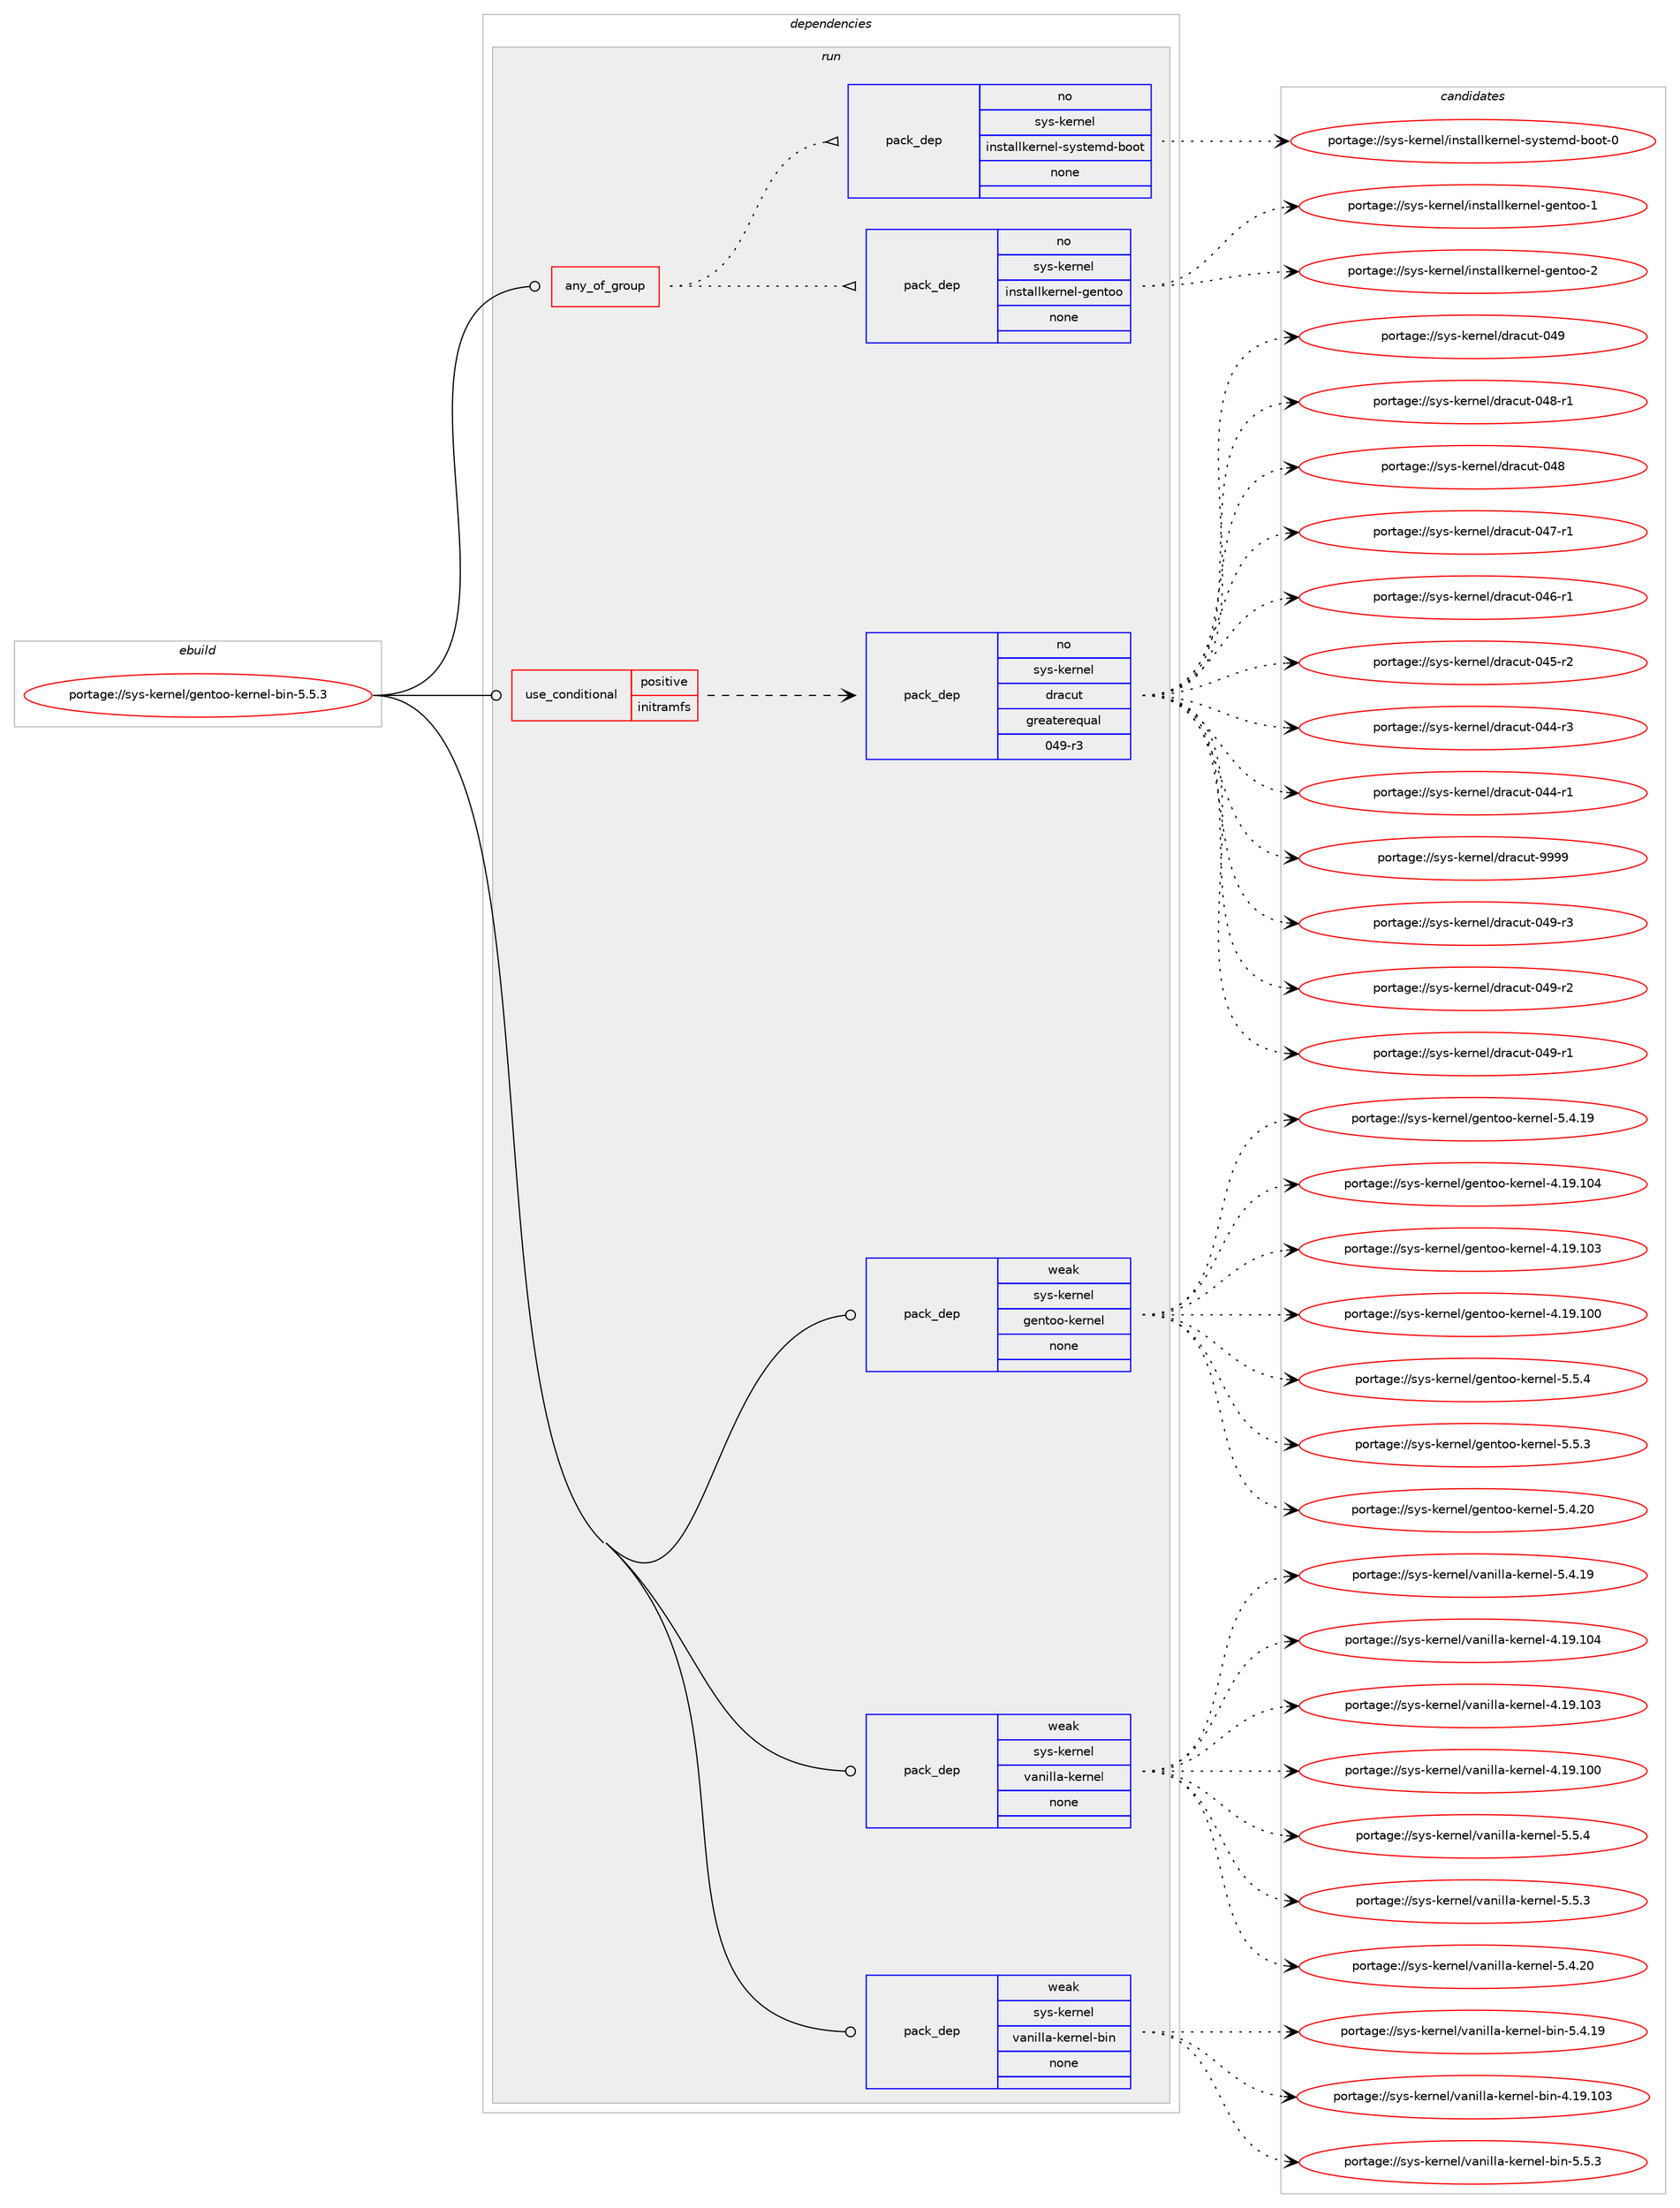 digraph prolog {

# *************
# Graph options
# *************

newrank=true;
concentrate=true;
compound=true;
graph [rankdir=LR,fontname=Helvetica,fontsize=10,ranksep=1.5];#, ranksep=2.5, nodesep=0.2];
edge  [arrowhead=vee];
node  [fontname=Helvetica,fontsize=10];

# **********
# The ebuild
# **********

subgraph cluster_leftcol {
color=gray;
rank=same;
label=<<i>ebuild</i>>;
id [label="portage://sys-kernel/gentoo-kernel-bin-5.5.3", color=red, width=4, href="../sys-kernel/gentoo-kernel-bin-5.5.3.svg"];
}

# ****************
# The dependencies
# ****************

subgraph cluster_midcol {
color=gray;
label=<<i>dependencies</i>>;
subgraph cluster_compile {
fillcolor="#eeeeee";
style=filled;
label=<<i>compile</i>>;
}
subgraph cluster_compileandrun {
fillcolor="#eeeeee";
style=filled;
label=<<i>compile and run</i>>;
}
subgraph cluster_run {
fillcolor="#eeeeee";
style=filled;
label=<<i>run</i>>;
subgraph any941 {
dependency44582 [label=<<TABLE BORDER="0" CELLBORDER="1" CELLSPACING="0" CELLPADDING="4"><TR><TD CELLPADDING="10">any_of_group</TD></TR></TABLE>>, shape=none, color=red];subgraph pack34967 {
dependency44583 [label=<<TABLE BORDER="0" CELLBORDER="1" CELLSPACING="0" CELLPADDING="4" WIDTH="220"><TR><TD ROWSPAN="6" CELLPADDING="30">pack_dep</TD></TR><TR><TD WIDTH="110">no</TD></TR><TR><TD>sys-kernel</TD></TR><TR><TD>installkernel-gentoo</TD></TR><TR><TD>none</TD></TR><TR><TD></TD></TR></TABLE>>, shape=none, color=blue];
}
dependency44582:e -> dependency44583:w [weight=20,style="dotted",arrowhead="oinv"];
subgraph pack34968 {
dependency44584 [label=<<TABLE BORDER="0" CELLBORDER="1" CELLSPACING="0" CELLPADDING="4" WIDTH="220"><TR><TD ROWSPAN="6" CELLPADDING="30">pack_dep</TD></TR><TR><TD WIDTH="110">no</TD></TR><TR><TD>sys-kernel</TD></TR><TR><TD>installkernel-systemd-boot</TD></TR><TR><TD>none</TD></TR><TR><TD></TD></TR></TABLE>>, shape=none, color=blue];
}
dependency44582:e -> dependency44584:w [weight=20,style="dotted",arrowhead="oinv"];
}
id:e -> dependency44582:w [weight=20,style="solid",arrowhead="odot"];
subgraph cond8614 {
dependency44585 [label=<<TABLE BORDER="0" CELLBORDER="1" CELLSPACING="0" CELLPADDING="4"><TR><TD ROWSPAN="3" CELLPADDING="10">use_conditional</TD></TR><TR><TD>positive</TD></TR><TR><TD>initramfs</TD></TR></TABLE>>, shape=none, color=red];
subgraph pack34969 {
dependency44586 [label=<<TABLE BORDER="0" CELLBORDER="1" CELLSPACING="0" CELLPADDING="4" WIDTH="220"><TR><TD ROWSPAN="6" CELLPADDING="30">pack_dep</TD></TR><TR><TD WIDTH="110">no</TD></TR><TR><TD>sys-kernel</TD></TR><TR><TD>dracut</TD></TR><TR><TD>greaterequal</TD></TR><TR><TD>049-r3</TD></TR></TABLE>>, shape=none, color=blue];
}
dependency44585:e -> dependency44586:w [weight=20,style="dashed",arrowhead="vee"];
}
id:e -> dependency44585:w [weight=20,style="solid",arrowhead="odot"];
subgraph pack34970 {
dependency44587 [label=<<TABLE BORDER="0" CELLBORDER="1" CELLSPACING="0" CELLPADDING="4" WIDTH="220"><TR><TD ROWSPAN="6" CELLPADDING="30">pack_dep</TD></TR><TR><TD WIDTH="110">weak</TD></TR><TR><TD>sys-kernel</TD></TR><TR><TD>gentoo-kernel</TD></TR><TR><TD>none</TD></TR><TR><TD></TD></TR></TABLE>>, shape=none, color=blue];
}
id:e -> dependency44587:w [weight=20,style="solid",arrowhead="odot"];
subgraph pack34971 {
dependency44588 [label=<<TABLE BORDER="0" CELLBORDER="1" CELLSPACING="0" CELLPADDING="4" WIDTH="220"><TR><TD ROWSPAN="6" CELLPADDING="30">pack_dep</TD></TR><TR><TD WIDTH="110">weak</TD></TR><TR><TD>sys-kernel</TD></TR><TR><TD>vanilla-kernel</TD></TR><TR><TD>none</TD></TR><TR><TD></TD></TR></TABLE>>, shape=none, color=blue];
}
id:e -> dependency44588:w [weight=20,style="solid",arrowhead="odot"];
subgraph pack34972 {
dependency44589 [label=<<TABLE BORDER="0" CELLBORDER="1" CELLSPACING="0" CELLPADDING="4" WIDTH="220"><TR><TD ROWSPAN="6" CELLPADDING="30">pack_dep</TD></TR><TR><TD WIDTH="110">weak</TD></TR><TR><TD>sys-kernel</TD></TR><TR><TD>vanilla-kernel-bin</TD></TR><TR><TD>none</TD></TR><TR><TD></TD></TR></TABLE>>, shape=none, color=blue];
}
id:e -> dependency44589:w [weight=20,style="solid",arrowhead="odot"];
}
}

# **************
# The candidates
# **************

subgraph cluster_choices {
rank=same;
color=gray;
label=<<i>candidates</i>>;

subgraph choice34967 {
color=black;
nodesep=1;
choice115121115451071011141101011084710511011511697108108107101114110101108451031011101161111114550 [label="portage://sys-kernel/installkernel-gentoo-2", color=red, width=4,href="../sys-kernel/installkernel-gentoo-2.svg"];
choice115121115451071011141101011084710511011511697108108107101114110101108451031011101161111114549 [label="portage://sys-kernel/installkernel-gentoo-1", color=red, width=4,href="../sys-kernel/installkernel-gentoo-1.svg"];
dependency44583:e -> choice115121115451071011141101011084710511011511697108108107101114110101108451031011101161111114550:w [style=dotted,weight="100"];
dependency44583:e -> choice115121115451071011141101011084710511011511697108108107101114110101108451031011101161111114549:w [style=dotted,weight="100"];
}
subgraph choice34968 {
color=black;
nodesep=1;
choice1151211154510710111411010110847105110115116971081081071011141101011084511512111511610110910045981111111164548 [label="portage://sys-kernel/installkernel-systemd-boot-0", color=red, width=4,href="../sys-kernel/installkernel-systemd-boot-0.svg"];
dependency44584:e -> choice1151211154510710111411010110847105110115116971081081071011141101011084511512111511610110910045981111111164548:w [style=dotted,weight="100"];
}
subgraph choice34969 {
color=black;
nodesep=1;
choice115121115451071011141101011084710011497991171164557575757 [label="portage://sys-kernel/dracut-9999", color=red, width=4,href="../sys-kernel/dracut-9999.svg"];
choice11512111545107101114110101108471001149799117116454852574511451 [label="portage://sys-kernel/dracut-049-r3", color=red, width=4,href="../sys-kernel/dracut-049-r3.svg"];
choice11512111545107101114110101108471001149799117116454852574511450 [label="portage://sys-kernel/dracut-049-r2", color=red, width=4,href="../sys-kernel/dracut-049-r2.svg"];
choice11512111545107101114110101108471001149799117116454852574511449 [label="portage://sys-kernel/dracut-049-r1", color=red, width=4,href="../sys-kernel/dracut-049-r1.svg"];
choice1151211154510710111411010110847100114979911711645485257 [label="portage://sys-kernel/dracut-049", color=red, width=4,href="../sys-kernel/dracut-049.svg"];
choice11512111545107101114110101108471001149799117116454852564511449 [label="portage://sys-kernel/dracut-048-r1", color=red, width=4,href="../sys-kernel/dracut-048-r1.svg"];
choice1151211154510710111411010110847100114979911711645485256 [label="portage://sys-kernel/dracut-048", color=red, width=4,href="../sys-kernel/dracut-048.svg"];
choice11512111545107101114110101108471001149799117116454852554511449 [label="portage://sys-kernel/dracut-047-r1", color=red, width=4,href="../sys-kernel/dracut-047-r1.svg"];
choice11512111545107101114110101108471001149799117116454852544511449 [label="portage://sys-kernel/dracut-046-r1", color=red, width=4,href="../sys-kernel/dracut-046-r1.svg"];
choice11512111545107101114110101108471001149799117116454852534511450 [label="portage://sys-kernel/dracut-045-r2", color=red, width=4,href="../sys-kernel/dracut-045-r2.svg"];
choice11512111545107101114110101108471001149799117116454852524511451 [label="portage://sys-kernel/dracut-044-r3", color=red, width=4,href="../sys-kernel/dracut-044-r3.svg"];
choice11512111545107101114110101108471001149799117116454852524511449 [label="portage://sys-kernel/dracut-044-r1", color=red, width=4,href="../sys-kernel/dracut-044-r1.svg"];
dependency44586:e -> choice115121115451071011141101011084710011497991171164557575757:w [style=dotted,weight="100"];
dependency44586:e -> choice11512111545107101114110101108471001149799117116454852574511451:w [style=dotted,weight="100"];
dependency44586:e -> choice11512111545107101114110101108471001149799117116454852574511450:w [style=dotted,weight="100"];
dependency44586:e -> choice11512111545107101114110101108471001149799117116454852574511449:w [style=dotted,weight="100"];
dependency44586:e -> choice1151211154510710111411010110847100114979911711645485257:w [style=dotted,weight="100"];
dependency44586:e -> choice11512111545107101114110101108471001149799117116454852564511449:w [style=dotted,weight="100"];
dependency44586:e -> choice1151211154510710111411010110847100114979911711645485256:w [style=dotted,weight="100"];
dependency44586:e -> choice11512111545107101114110101108471001149799117116454852554511449:w [style=dotted,weight="100"];
dependency44586:e -> choice11512111545107101114110101108471001149799117116454852544511449:w [style=dotted,weight="100"];
dependency44586:e -> choice11512111545107101114110101108471001149799117116454852534511450:w [style=dotted,weight="100"];
dependency44586:e -> choice11512111545107101114110101108471001149799117116454852524511451:w [style=dotted,weight="100"];
dependency44586:e -> choice11512111545107101114110101108471001149799117116454852524511449:w [style=dotted,weight="100"];
}
subgraph choice34970 {
color=black;
nodesep=1;
choice115121115451071011141101011084710310111011611111145107101114110101108455346534652 [label="portage://sys-kernel/gentoo-kernel-5.5.4", color=red, width=4,href="../sys-kernel/gentoo-kernel-5.5.4.svg"];
choice115121115451071011141101011084710310111011611111145107101114110101108455346534651 [label="portage://sys-kernel/gentoo-kernel-5.5.3", color=red, width=4,href="../sys-kernel/gentoo-kernel-5.5.3.svg"];
choice11512111545107101114110101108471031011101161111114510710111411010110845534652465048 [label="portage://sys-kernel/gentoo-kernel-5.4.20", color=red, width=4,href="../sys-kernel/gentoo-kernel-5.4.20.svg"];
choice11512111545107101114110101108471031011101161111114510710111411010110845534652464957 [label="portage://sys-kernel/gentoo-kernel-5.4.19", color=red, width=4,href="../sys-kernel/gentoo-kernel-5.4.19.svg"];
choice115121115451071011141101011084710310111011611111145107101114110101108455246495746494852 [label="portage://sys-kernel/gentoo-kernel-4.19.104", color=red, width=4,href="../sys-kernel/gentoo-kernel-4.19.104.svg"];
choice115121115451071011141101011084710310111011611111145107101114110101108455246495746494851 [label="portage://sys-kernel/gentoo-kernel-4.19.103", color=red, width=4,href="../sys-kernel/gentoo-kernel-4.19.103.svg"];
choice115121115451071011141101011084710310111011611111145107101114110101108455246495746494848 [label="portage://sys-kernel/gentoo-kernel-4.19.100", color=red, width=4,href="../sys-kernel/gentoo-kernel-4.19.100.svg"];
dependency44587:e -> choice115121115451071011141101011084710310111011611111145107101114110101108455346534652:w [style=dotted,weight="100"];
dependency44587:e -> choice115121115451071011141101011084710310111011611111145107101114110101108455346534651:w [style=dotted,weight="100"];
dependency44587:e -> choice11512111545107101114110101108471031011101161111114510710111411010110845534652465048:w [style=dotted,weight="100"];
dependency44587:e -> choice11512111545107101114110101108471031011101161111114510710111411010110845534652464957:w [style=dotted,weight="100"];
dependency44587:e -> choice115121115451071011141101011084710310111011611111145107101114110101108455246495746494852:w [style=dotted,weight="100"];
dependency44587:e -> choice115121115451071011141101011084710310111011611111145107101114110101108455246495746494851:w [style=dotted,weight="100"];
dependency44587:e -> choice115121115451071011141101011084710310111011611111145107101114110101108455246495746494848:w [style=dotted,weight="100"];
}
subgraph choice34971 {
color=black;
nodesep=1;
choice1151211154510710111411010110847118971101051081089745107101114110101108455346534652 [label="portage://sys-kernel/vanilla-kernel-5.5.4", color=red, width=4,href="../sys-kernel/vanilla-kernel-5.5.4.svg"];
choice1151211154510710111411010110847118971101051081089745107101114110101108455346534651 [label="portage://sys-kernel/vanilla-kernel-5.5.3", color=red, width=4,href="../sys-kernel/vanilla-kernel-5.5.3.svg"];
choice115121115451071011141101011084711897110105108108974510710111411010110845534652465048 [label="portage://sys-kernel/vanilla-kernel-5.4.20", color=red, width=4,href="../sys-kernel/vanilla-kernel-5.4.20.svg"];
choice115121115451071011141101011084711897110105108108974510710111411010110845534652464957 [label="portage://sys-kernel/vanilla-kernel-5.4.19", color=red, width=4,href="../sys-kernel/vanilla-kernel-5.4.19.svg"];
choice1151211154510710111411010110847118971101051081089745107101114110101108455246495746494852 [label="portage://sys-kernel/vanilla-kernel-4.19.104", color=red, width=4,href="../sys-kernel/vanilla-kernel-4.19.104.svg"];
choice1151211154510710111411010110847118971101051081089745107101114110101108455246495746494851 [label="portage://sys-kernel/vanilla-kernel-4.19.103", color=red, width=4,href="../sys-kernel/vanilla-kernel-4.19.103.svg"];
choice1151211154510710111411010110847118971101051081089745107101114110101108455246495746494848 [label="portage://sys-kernel/vanilla-kernel-4.19.100", color=red, width=4,href="../sys-kernel/vanilla-kernel-4.19.100.svg"];
dependency44588:e -> choice1151211154510710111411010110847118971101051081089745107101114110101108455346534652:w [style=dotted,weight="100"];
dependency44588:e -> choice1151211154510710111411010110847118971101051081089745107101114110101108455346534651:w [style=dotted,weight="100"];
dependency44588:e -> choice115121115451071011141101011084711897110105108108974510710111411010110845534652465048:w [style=dotted,weight="100"];
dependency44588:e -> choice115121115451071011141101011084711897110105108108974510710111411010110845534652464957:w [style=dotted,weight="100"];
dependency44588:e -> choice1151211154510710111411010110847118971101051081089745107101114110101108455246495746494852:w [style=dotted,weight="100"];
dependency44588:e -> choice1151211154510710111411010110847118971101051081089745107101114110101108455246495746494851:w [style=dotted,weight="100"];
dependency44588:e -> choice1151211154510710111411010110847118971101051081089745107101114110101108455246495746494848:w [style=dotted,weight="100"];
}
subgraph choice34972 {
color=black;
nodesep=1;
choice11512111545107101114110101108471189711010510810897451071011141101011084598105110455346534651 [label="portage://sys-kernel/vanilla-kernel-bin-5.5.3", color=red, width=4,href="../sys-kernel/vanilla-kernel-bin-5.5.3.svg"];
choice1151211154510710111411010110847118971101051081089745107101114110101108459810511045534652464957 [label="portage://sys-kernel/vanilla-kernel-bin-5.4.19", color=red, width=4,href="../sys-kernel/vanilla-kernel-bin-5.4.19.svg"];
choice11512111545107101114110101108471189711010510810897451071011141101011084598105110455246495746494851 [label="portage://sys-kernel/vanilla-kernel-bin-4.19.103", color=red, width=4,href="../sys-kernel/vanilla-kernel-bin-4.19.103.svg"];
dependency44589:e -> choice11512111545107101114110101108471189711010510810897451071011141101011084598105110455346534651:w [style=dotted,weight="100"];
dependency44589:e -> choice1151211154510710111411010110847118971101051081089745107101114110101108459810511045534652464957:w [style=dotted,weight="100"];
dependency44589:e -> choice11512111545107101114110101108471189711010510810897451071011141101011084598105110455246495746494851:w [style=dotted,weight="100"];
}
}

}
